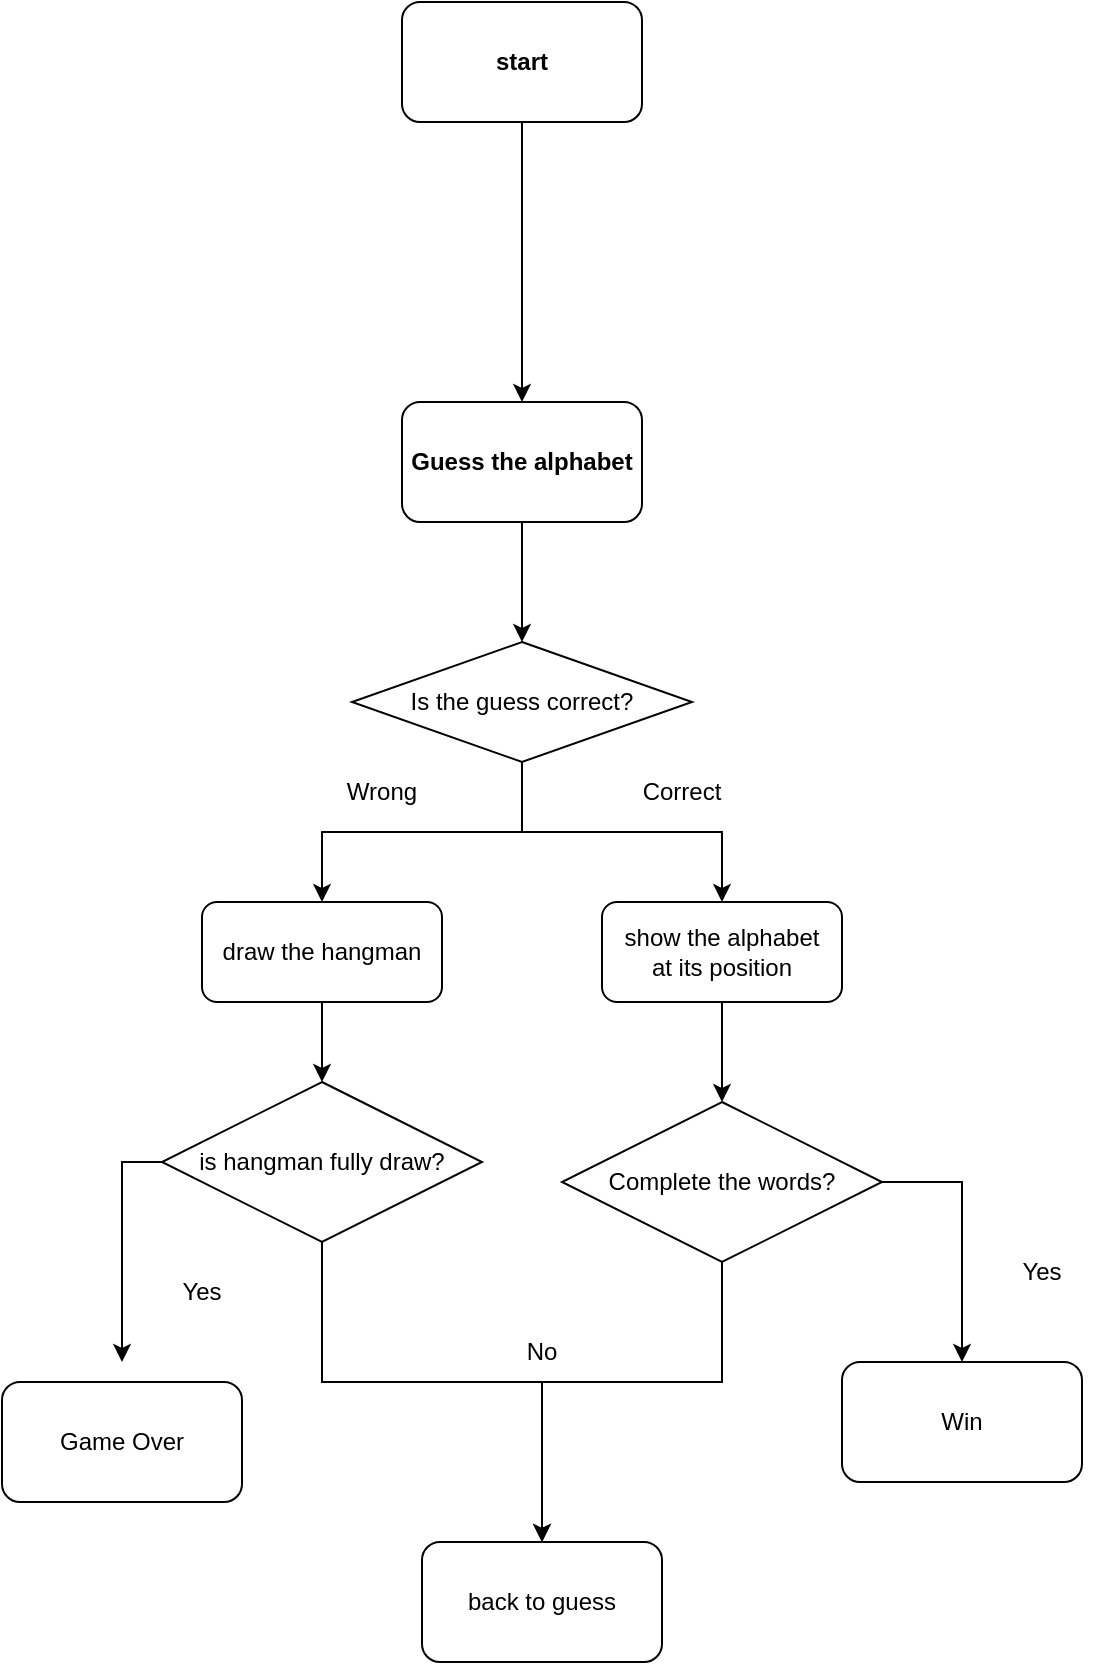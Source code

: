 <mxfile version="22.1.2" type="device">
  <diagram name="Page-1" id="yFwqyPOleZDTz5NaHMES">
    <mxGraphModel dx="1655" dy="1090" grid="1" gridSize="10" guides="1" tooltips="1" connect="1" arrows="1" fold="1" page="1" pageScale="1" pageWidth="850" pageHeight="1100" math="0" shadow="0">
      <root>
        <mxCell id="0" />
        <mxCell id="1" parent="0" />
        <mxCell id="Sw_JrgQwhOfy5IWIucwl-38" style="edgeStyle=orthogonalEdgeStyle;rounded=0;orthogonalLoop=1;jettySize=auto;html=1;" parent="1" source="Sw_JrgQwhOfy5IWIucwl-1" target="Sw_JrgQwhOfy5IWIucwl-6" edge="1">
          <mxGeometry relative="1" as="geometry" />
        </mxCell>
        <mxCell id="Sw_JrgQwhOfy5IWIucwl-1" value="&lt;b&gt;start&lt;/b&gt;" style="rounded=1;whiteSpace=wrap;html=1;" parent="1" vertex="1">
          <mxGeometry x="170" y="100" width="120" height="60" as="geometry" />
        </mxCell>
        <mxCell id="Sw_JrgQwhOfy5IWIucwl-11" style="edgeStyle=orthogonalEdgeStyle;rounded=0;orthogonalLoop=1;jettySize=auto;html=1;exitX=0.5;exitY=1;exitDx=0;exitDy=0;" parent="1" source="Sw_JrgQwhOfy5IWIucwl-4" target="Sw_JrgQwhOfy5IWIucwl-9" edge="1">
          <mxGeometry relative="1" as="geometry" />
        </mxCell>
        <mxCell id="Sw_JrgQwhOfy5IWIucwl-14" style="edgeStyle=orthogonalEdgeStyle;rounded=0;orthogonalLoop=1;jettySize=auto;html=1;exitX=0.5;exitY=1;exitDx=0;exitDy=0;" parent="1" source="Sw_JrgQwhOfy5IWIucwl-4" target="Sw_JrgQwhOfy5IWIucwl-12" edge="1">
          <mxGeometry relative="1" as="geometry" />
        </mxCell>
        <mxCell id="Sw_JrgQwhOfy5IWIucwl-4" value="Is the guess correct?" style="rhombus;whiteSpace=wrap;html=1;" parent="1" vertex="1">
          <mxGeometry x="145" y="420" width="170" height="60" as="geometry" />
        </mxCell>
        <mxCell id="Sw_JrgQwhOfy5IWIucwl-37" style="edgeStyle=orthogonalEdgeStyle;rounded=0;orthogonalLoop=1;jettySize=auto;html=1;entryX=0.5;entryY=0;entryDx=0;entryDy=0;" parent="1" source="Sw_JrgQwhOfy5IWIucwl-6" target="Sw_JrgQwhOfy5IWIucwl-4" edge="1">
          <mxGeometry relative="1" as="geometry" />
        </mxCell>
        <mxCell id="Sw_JrgQwhOfy5IWIucwl-6" value="&lt;b style=&quot;border-color: var(--border-color);&quot;&gt;Guess the alphabet&lt;/b&gt;" style="rounded=1;whiteSpace=wrap;html=1;" parent="1" vertex="1">
          <mxGeometry x="170" y="300" width="120" height="60" as="geometry" />
        </mxCell>
        <mxCell id="Sw_JrgQwhOfy5IWIucwl-21" style="edgeStyle=orthogonalEdgeStyle;rounded=0;orthogonalLoop=1;jettySize=auto;html=1;" parent="1" source="Sw_JrgQwhOfy5IWIucwl-9" target="Sw_JrgQwhOfy5IWIucwl-20" edge="1">
          <mxGeometry relative="1" as="geometry" />
        </mxCell>
        <mxCell id="Sw_JrgQwhOfy5IWIucwl-9" value="draw the hangman" style="rounded=1;whiteSpace=wrap;html=1;" parent="1" vertex="1">
          <mxGeometry x="70" y="550" width="120" height="50" as="geometry" />
        </mxCell>
        <mxCell id="Sw_JrgQwhOfy5IWIucwl-28" style="edgeStyle=orthogonalEdgeStyle;rounded=0;orthogonalLoop=1;jettySize=auto;html=1;exitX=0.5;exitY=1;exitDx=0;exitDy=0;" parent="1" source="Sw_JrgQwhOfy5IWIucwl-12" target="Sw_JrgQwhOfy5IWIucwl-27" edge="1">
          <mxGeometry relative="1" as="geometry" />
        </mxCell>
        <mxCell id="Sw_JrgQwhOfy5IWIucwl-12" value="show the alphabet&lt;br&gt;at its position" style="rounded=1;whiteSpace=wrap;html=1;" parent="1" vertex="1">
          <mxGeometry x="270" y="550" width="120" height="50" as="geometry" />
        </mxCell>
        <mxCell id="Sw_JrgQwhOfy5IWIucwl-15" value="Correct" style="text;html=1;strokeColor=none;fillColor=none;align=center;verticalAlign=middle;whiteSpace=wrap;rounded=0;" parent="1" vertex="1">
          <mxGeometry x="280" y="480" width="60" height="30" as="geometry" />
        </mxCell>
        <mxCell id="Sw_JrgQwhOfy5IWIucwl-16" value="Wrong" style="text;html=1;strokeColor=none;fillColor=none;align=center;verticalAlign=middle;whiteSpace=wrap;rounded=0;" parent="1" vertex="1">
          <mxGeometry x="130" y="480" width="60" height="30" as="geometry" />
        </mxCell>
        <mxCell id="Sw_JrgQwhOfy5IWIucwl-17" value="back to guess" style="rounded=1;whiteSpace=wrap;html=1;" parent="1" vertex="1">
          <mxGeometry x="180" y="870" width="120" height="60" as="geometry" />
        </mxCell>
        <mxCell id="Sw_JrgQwhOfy5IWIucwl-22" style="edgeStyle=orthogonalEdgeStyle;rounded=0;orthogonalLoop=1;jettySize=auto;html=1;exitX=0;exitY=0.5;exitDx=0;exitDy=0;" parent="1" source="Sw_JrgQwhOfy5IWIucwl-20" edge="1">
          <mxGeometry relative="1" as="geometry">
            <mxPoint x="30" y="780" as="targetPoint" />
          </mxGeometry>
        </mxCell>
        <mxCell id="Sw_JrgQwhOfy5IWIucwl-30" style="edgeStyle=orthogonalEdgeStyle;rounded=0;orthogonalLoop=1;jettySize=auto;html=1;exitX=0.5;exitY=1;exitDx=0;exitDy=0;" parent="1" source="Sw_JrgQwhOfy5IWIucwl-20" target="Sw_JrgQwhOfy5IWIucwl-17" edge="1">
          <mxGeometry relative="1" as="geometry">
            <Array as="points">
              <mxPoint x="130" y="790" />
              <mxPoint x="240" y="790" />
            </Array>
          </mxGeometry>
        </mxCell>
        <mxCell id="Sw_JrgQwhOfy5IWIucwl-20" value="is hangman fully draw?" style="rhombus;whiteSpace=wrap;html=1;" parent="1" vertex="1">
          <mxGeometry x="50" y="640" width="160" height="80" as="geometry" />
        </mxCell>
        <mxCell id="Sw_JrgQwhOfy5IWIucwl-24" value="No" style="text;html=1;strokeColor=none;fillColor=none;align=center;verticalAlign=middle;whiteSpace=wrap;rounded=0;" parent="1" vertex="1">
          <mxGeometry x="210" y="760" width="60" height="30" as="geometry" />
        </mxCell>
        <mxCell id="Sw_JrgQwhOfy5IWIucwl-25" value="Yes" style="text;html=1;strokeColor=none;fillColor=none;align=center;verticalAlign=middle;whiteSpace=wrap;rounded=0;" parent="1" vertex="1">
          <mxGeometry x="40" y="730" width="60" height="30" as="geometry" />
        </mxCell>
        <mxCell id="Sw_JrgQwhOfy5IWIucwl-26" value="Game Over" style="rounded=1;whiteSpace=wrap;html=1;" parent="1" vertex="1">
          <mxGeometry x="-30" y="790" width="120" height="60" as="geometry" />
        </mxCell>
        <mxCell id="Sw_JrgQwhOfy5IWIucwl-33" style="edgeStyle=orthogonalEdgeStyle;rounded=0;orthogonalLoop=1;jettySize=auto;html=1;exitX=0.5;exitY=1;exitDx=0;exitDy=0;" parent="1" source="Sw_JrgQwhOfy5IWIucwl-27" target="Sw_JrgQwhOfy5IWIucwl-17" edge="1">
          <mxGeometry relative="1" as="geometry">
            <Array as="points">
              <mxPoint x="330" y="790" />
              <mxPoint x="240" y="790" />
            </Array>
          </mxGeometry>
        </mxCell>
        <mxCell id="Sw_JrgQwhOfy5IWIucwl-35" style="edgeStyle=orthogonalEdgeStyle;rounded=0;orthogonalLoop=1;jettySize=auto;html=1;exitX=1;exitY=0.5;exitDx=0;exitDy=0;" parent="1" source="Sw_JrgQwhOfy5IWIucwl-27" target="Sw_JrgQwhOfy5IWIucwl-34" edge="1">
          <mxGeometry relative="1" as="geometry" />
        </mxCell>
        <mxCell id="Sw_JrgQwhOfy5IWIucwl-27" value="Complete the words?" style="rhombus;whiteSpace=wrap;html=1;" parent="1" vertex="1">
          <mxGeometry x="250" y="650" width="160" height="80" as="geometry" />
        </mxCell>
        <mxCell id="Sw_JrgQwhOfy5IWIucwl-34" value="Win" style="rounded=1;whiteSpace=wrap;html=1;" parent="1" vertex="1">
          <mxGeometry x="390" y="780" width="120" height="60" as="geometry" />
        </mxCell>
        <mxCell id="Sw_JrgQwhOfy5IWIucwl-36" value="Yes" style="text;html=1;strokeColor=none;fillColor=none;align=center;verticalAlign=middle;whiteSpace=wrap;rounded=0;" parent="1" vertex="1">
          <mxGeometry x="460" y="720" width="60" height="30" as="geometry" />
        </mxCell>
      </root>
    </mxGraphModel>
  </diagram>
</mxfile>
